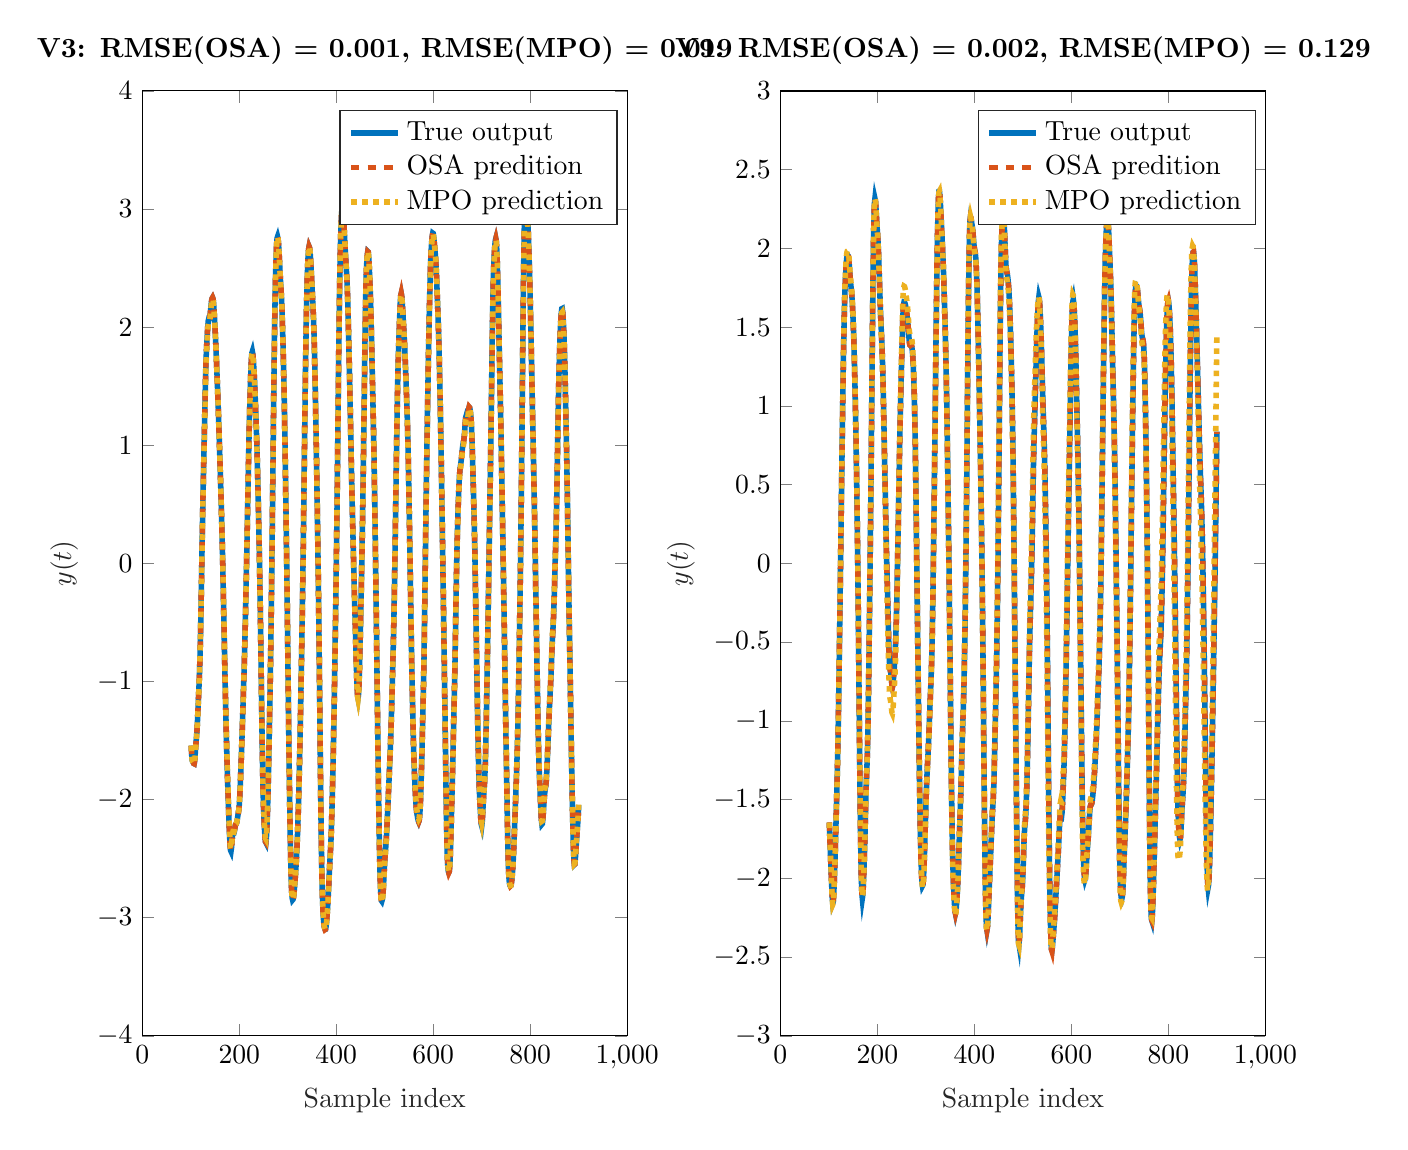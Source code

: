 % This file was created by matlab2tikz.
%
\definecolor{mycolor1}{rgb}{0.0,0.447,0.741}%
\definecolor{mycolor2}{rgb}{0.85,0.325,0.098}%
\definecolor{mycolor3}{rgb}{0.929,0.694,0.125}%
%
\begin{tikzpicture}

\begin{axis}[%
width=6.159cm,
height=12cm,
at={(0cm,0cm)},
scale only axis,
xmin=0,
xmax=1000,
xlabel style={font=\color{white!15!black}},
xlabel={Sample index},
ymin=-4,
ymax=4,
ylabel style={font=\color{white!15!black}},
ylabel={$y(t)$},
axis background/.style={fill=white},
title style={font=\bfseries},
title={V3: RMSE(OSA) = 0.001, RMSE(MPO) = 0.019},
legend style={legend cell align=left, align=left, draw=white!15!black}
]
\addplot [color=mycolor1, line width=2.0pt]
  table[row sep=crcr]{%
101	-1.543\\
102	-1.626\\
103	-1.668\\
104	-1.679\\
105	-1.684\\
106	-1.694\\
107	-1.696\\
108	-1.674\\
109	-1.624\\
110	-1.563\\
111	-1.51\\
112	-1.462\\
113	-1.404\\
114	-1.324\\
117	-1.039\\
118	-0.934\\
119	-0.798\\
120	-0.625\\
121	-0.419\\
122	-0.186\\
123	0.059\\
124	0.3\\
125	0.52\\
126	0.711\\
127	0.891\\
128	1.082\\
129	1.288\\
130	1.489\\
131	1.654\\
132	1.773\\
133	1.856\\
134	1.932\\
135	2.002\\
136	2.053\\
137	2.07\\
138	2.068\\
139	2.075\\
140	2.104\\
142	2.194\\
143	2.224\\
144	2.242\\
145	2.249\\
146	2.239\\
147	2.205\\
148	2.146\\
149	2.073\\
150	1.995\\
151	1.912\\
152	1.819\\
153	1.718\\
156	1.399\\
157	1.28\\
158	1.152\\
161	0.759\\
162	0.622\\
163	0.476\\
164	0.323\\
165	0.163\\
166	-0.013\\
167	-0.209\\
169	-0.631\\
170	-0.832\\
171	-1.022\\
172	-1.208\\
173	-1.389\\
174	-1.56\\
175	-1.714\\
176	-1.847\\
177	-1.97\\
178	-2.088\\
179	-2.201\\
180	-2.302\\
181	-2.381\\
182	-2.429\\
183	-2.438\\
184	-2.408\\
185	-2.356\\
186	-2.308\\
187	-2.284\\
189	-2.284\\
190	-2.269\\
191	-2.241\\
192	-2.217\\
193	-2.207\\
194	-2.203\\
195	-2.191\\
196	-2.168\\
197	-2.139\\
199	-2.089\\
200	-2.048\\
201	-1.98\\
202	-1.887\\
203	-1.782\\
204	-1.672\\
205	-1.556\\
206	-1.43\\
210	-0.904\\
211	-0.759\\
212	-0.595\\
213	-0.412\\
214	-0.217\\
215	-0.016\\
216	0.192\\
217	0.406\\
219	0.841\\
220	1.044\\
221	1.224\\
222	1.381\\
223	1.516\\
224	1.634\\
225	1.726\\
226	1.781\\
227	1.794\\
228	1.771\\
229	1.722\\
230	1.661\\
231	1.589\\
232	1.499\\
233	1.395\\
234	1.282\\
235	1.166\\
236	1.044\\
237	0.904\\
238	0.743\\
239	0.566\\
240	0.378\\
241	0.177\\
242	-0.043\\
243	-0.289\\
244	-0.563\\
245	-0.858\\
246	-1.16\\
247	-1.449\\
248	-1.703\\
249	-1.908\\
250	-2.062\\
251	-2.169\\
252	-2.249\\
253	-2.314\\
254	-2.356\\
255	-2.364\\
256	-2.324\\
257	-2.245\\
258	-2.134\\
259	-1.99\\
260	-1.819\\
261	-1.628\\
262	-1.423\\
263	-1.207\\
264	-0.974\\
265	-0.711\\
266	-0.413\\
267	-0.085\\
268	0.267\\
269	0.636\\
270	1.014\\
271	1.385\\
272	1.727\\
273	2.021\\
274	2.264\\
275	2.454\\
276	2.597\\
277	2.698\\
278	2.754\\
279	2.766\\
280	2.749\\
281	2.705\\
282	2.641\\
283	2.56\\
284	2.474\\
285	2.397\\
286	2.33\\
287	2.258\\
288	2.161\\
289	2.034\\
290	1.885\\
291	1.724\\
292	1.55\\
293	1.342\\
294	1.1\\
295	0.828\\
296	0.545\\
297	0.258\\
298	-0.04\\
299	-0.362\\
300	-0.713\\
301	-1.073\\
302	-1.418\\
303	-1.733\\
304	-2.019\\
305	-2.278\\
306	-2.498\\
307	-2.664\\
308	-2.773\\
309	-2.829\\
310	-2.849\\
311	-2.844\\
312	-2.822\\
313	-2.787\\
314	-2.741\\
315	-2.688\\
316	-2.631\\
317	-2.567\\
318	-2.494\\
319	-2.408\\
320	-2.309\\
321	-2.194\\
322	-2.062\\
323	-1.91\\
324	-1.737\\
325	-1.543\\
326	-1.337\\
327	-1.123\\
328	-0.902\\
329	-0.67\\
330	-0.423\\
331	-0.154\\
332	0.14\\
333	0.46\\
335	1.139\\
336	1.463\\
337	1.757\\
338	2.008\\
339	2.217\\
340	2.386\\
341	2.514\\
342	2.606\\
343	2.661\\
344	2.682\\
345	2.672\\
346	2.637\\
347	2.581\\
348	2.509\\
350	2.345\\
352	2.179\\
353	2.084\\
354	1.963\\
355	1.81\\
356	1.626\\
357	1.417\\
358	1.191\\
359	0.953\\
360	0.705\\
361	0.443\\
362	0.165\\
363	-0.134\\
364	-0.461\\
365	-0.82\\
366	-1.207\\
367	-1.605\\
368	-1.984\\
369	-2.306\\
370	-2.558\\
371	-2.747\\
372	-2.884\\
373	-2.975\\
374	-3.032\\
375	-3.067\\
376	-3.087\\
377	-3.098\\
378	-3.097\\
379	-3.077\\
380	-3.039\\
381	-2.987\\
382	-2.926\\
383	-2.855\\
384	-2.772\\
386	-2.592\\
387	-2.513\\
388	-2.441\\
389	-2.358\\
390	-2.244\\
391	-2.103\\
392	-1.942\\
393	-1.768\\
394	-1.58\\
395	-1.369\\
396	-1.133\\
397	-0.879\\
398	-0.615\\
399	-0.342\\
400	-0.052\\
401	0.264\\
402	0.612\\
403	0.984\\
404	1.364\\
405	1.735\\
406	2.072\\
407	2.357\\
408	2.583\\
409	2.749\\
410	2.873\\
411	2.961\\
412	3.008\\
413	3.015\\
414	2.984\\
415	2.928\\
416	2.857\\
418	2.696\\
419	2.616\\
420	2.545\\
421	2.48\\
422	2.407\\
423	2.309\\
424	2.177\\
425	2.019\\
426	1.846\\
427	1.666\\
428	1.477\\
429	1.275\\
430	1.065\\
431	0.859\\
432	0.666\\
433	0.487\\
435	0.144\\
436	-0.023\\
437	-0.183\\
440	-0.64\\
441	-0.796\\
442	-0.939\\
443	-1.05\\
444	-1.118\\
445	-1.14\\
446	-1.109\\
447	-1.02\\
448	-0.884\\
449	-0.717\\
450	-0.534\\
451	-0.344\\
452	-0.144\\
453	0.074\\
454	0.315\\
455	0.576\\
456	0.859\\
457	1.165\\
459	1.807\\
460	2.093\\
461	2.314\\
462	2.462\\
463	2.553\\
464	2.61\\
465	2.64\\
466	2.636\\
467	2.592\\
468	2.515\\
469	2.422\\
470	2.315\\
471	2.189\\
472	2.035\\
473	1.856\\
474	1.666\\
476	1.296\\
477	1.101\\
478	0.874\\
479	0.617\\
480	0.338\\
481	0.047\\
482	-0.256\\
483	-0.575\\
485	-1.25\\
486	-1.575\\
487	-1.873\\
488	-2.144\\
489	-2.383\\
490	-2.579\\
491	-2.724\\
492	-2.812\\
493	-2.854\\
494	-2.86\\
495	-2.845\\
496	-2.813\\
497	-2.759\\
498	-2.684\\
499	-2.599\\
500	-2.522\\
501	-2.46\\
502	-2.408\\
503	-2.349\\
504	-2.275\\
505	-2.186\\
509	-1.819\\
511	-1.618\\
512	-1.512\\
513	-1.394\\
514	-1.256\\
515	-1.106\\
517	-0.798\\
518	-0.634\\
519	-0.443\\
520	-0.216\\
521	0.043\\
522	0.318\\
524	0.874\\
525	1.142\\
526	1.385\\
527	1.587\\
528	1.747\\
529	1.877\\
530	1.996\\
531	2.109\\
532	2.206\\
533	2.269\\
534	2.285\\
535	2.263\\
536	2.214\\
537	2.146\\
540	1.927\\
541	1.843\\
542	1.747\\
543	1.64\\
545	1.415\\
546	1.296\\
547	1.154\\
548	0.983\\
549	0.783\\
550	0.56\\
551	0.32\\
552	0.067\\
554	-0.45\\
555	-0.695\\
556	-0.923\\
557	-1.132\\
558	-1.324\\
559	-1.493\\
560	-1.633\\
561	-1.746\\
562	-1.846\\
563	-1.934\\
564	-2.01\\
565	-2.07\\
566	-2.109\\
567	-2.135\\
568	-2.158\\
569	-2.177\\
570	-2.187\\
571	-2.176\\
572	-2.14\\
573	-2.077\\
574	-1.985\\
575	-1.858\\
576	-1.706\\
579	-1.207\\
580	-1.02\\
581	-0.793\\
582	-0.514\\
583	-0.198\\
584	0.124\\
585	0.429\\
586	0.715\\
587	0.985\\
588	1.248\\
589	1.499\\
590	1.733\\
591	1.948\\
592	2.146\\
593	2.323\\
594	2.474\\
595	2.588\\
596	2.671\\
597	2.73\\
598	2.772\\
599	2.796\\
600	2.793\\
601	2.764\\
604	2.63\\
605	2.578\\
606	2.506\\
607	2.409\\
609	2.191\\
610	2.08\\
611	1.956\\
612	1.807\\
613	1.632\\
614	1.436\\
615	1.222\\
616	0.991\\
617	0.744\\
618	0.483\\
619	0.213\\
620	-0.061\\
621	-0.339\\
622	-0.624\\
623	-0.914\\
625	-1.506\\
626	-1.802\\
627	-2.083\\
628	-2.313\\
629	-2.473\\
630	-2.565\\
631	-2.604\\
632	-2.616\\
633	-2.609\\
634	-2.57\\
635	-2.485\\
636	-2.36\\
637	-2.212\\
638	-2.058\\
639	-1.898\\
640	-1.729\\
643	-1.199\\
644	-1.015\\
645	-0.804\\
646	-0.562\\
647	-0.308\\
648	-0.071\\
649	0.13\\
650	0.289\\
651	0.427\\
652	0.55\\
653	0.656\\
654	0.737\\
655	0.788\\
656	0.822\\
657	0.85\\
658	0.884\\
660	0.967\\
661	1.0\\
663	1.044\\
664	1.078\\
665	1.131\\
666	1.191\\
667	1.236\\
668	1.251\\
670	1.236\\
671	1.246\\
673	1.308\\
674	1.323\\
675	1.319\\
676	1.301\\
677	1.273\\
678	1.225\\
679	1.148\\
680	1.034\\
681	0.893\\
683	0.588\\
684	0.43\\
685	0.253\\
686	0.047\\
687	-0.189\\
689	-0.701\\
690	-0.95\\
691	-1.187\\
692	-1.413\\
693	-1.616\\
694	-1.784\\
695	-1.913\\
696	-2.008\\
697	-2.087\\
698	-2.157\\
699	-2.209\\
700	-2.224\\
701	-2.19\\
702	-2.117\\
703	-2.037\\
704	-1.966\\
705	-1.907\\
706	-1.84\\
707	-1.743\\
708	-1.597\\
709	-1.409\\
710	-1.194\\
711	-0.966\\
712	-0.729\\
713	-0.481\\
714	-0.222\\
716	0.311\\
718	0.824\\
719	1.094\\
720	1.391\\
721	1.706\\
722	2.003\\
723	2.246\\
724	2.426\\
725	2.543\\
726	2.628\\
727	2.691\\
728	2.734\\
729	2.749\\
730	2.728\\
731	2.66\\
732	2.553\\
733	2.402\\
734	2.222\\
738	1.458\\
739	1.26\\
740	1.044\\
741	0.811\\
743	0.323\\
745	-0.158\\
746	-0.413\\
747	-0.682\\
748	-0.956\\
749	-1.222\\
750	-1.475\\
752	-1.966\\
753	-2.203\\
754	-2.41\\
755	-2.567\\
756	-2.657\\
757	-2.704\\
758	-2.724\\
759	-2.731\\
760	-2.728\\
761	-2.712\\
762	-2.681\\
763	-2.638\\
764	-2.582\\
765	-2.508\\
766	-2.417\\
767	-2.313\\
771	-1.874\\
772	-1.752\\
773	-1.617\\
774	-1.461\\
775	-1.276\\
776	-1.06\\
777	-0.815\\
778	-0.554\\
779	-0.278\\
780	0.016\\
781	0.344\\
782	0.724\\
783	1.141\\
784	1.575\\
785	1.991\\
786	2.362\\
787	2.671\\
788	2.91\\
789	3.056\\
790	3.123\\
791	3.127\\
792	3.095\\
793	3.041\\
794	2.976\\
795	2.894\\
796	2.795\\
797	2.679\\
798	2.547\\
799	2.395\\
800	2.226\\
801	2.041\\
802	1.843\\
804	1.429\\
805	1.221\\
806	1.017\\
807	0.818\\
808	0.612\\
809	0.388\\
810	0.144\\
812	-0.375\\
813	-0.628\\
814	-0.873\\
815	-1.112\\
816	-1.341\\
817	-1.54\\
818	-1.691\\
819	-1.806\\
822	-2.098\\
823	-2.172\\
824	-2.209\\
825	-2.204\\
826	-2.168\\
827	-2.112\\
828	-2.048\\
829	-1.987\\
830	-1.941\\
831	-1.911\\
832	-1.885\\
833	-1.844\\
834	-1.776\\
835	-1.685\\
837	-1.481\\
839	-1.279\\
840	-1.186\\
842	-1.022\\
843	-0.93\\
845	-0.715\\
846	-0.621\\
847	-0.543\\
848	-0.461\\
849	-0.349\\
850	-0.21\\
851	-0.058\\
853	0.239\\
854	0.414\\
855	0.629\\
857	1.128\\
858	1.36\\
859	1.557\\
860	1.725\\
861	1.862\\
862	1.972\\
863	2.057\\
864	2.119\\
865	2.156\\
866	2.158\\
867	2.127\\
868	2.067\\
869	1.985\\
870	1.874\\
871	1.734\\
872	1.559\\
873	1.361\\
874	1.155\\
875	0.944\\
876	0.717\\
877	0.458\\
879	-0.111\\
880	-0.378\\
881	-0.625\\
882	-0.867\\
883	-1.116\\
884	-1.369\\
885	-1.615\\
886	-1.846\\
887	-2.06\\
888	-2.251\\
889	-2.404\\
890	-2.505\\
891	-2.55\\
892	-2.546\\
893	-2.507\\
894	-2.447\\
896	-2.312\\
898	-2.199\\
899	-2.132\\
900	-2.046\\
};
\addlegendentry{True output}

\addplot [color=mycolor2, dashed, line width=2.0pt]
  table[row sep=crcr]{%
101	-1.544\\
102	-1.626\\
103	-1.667\\
104	-1.68\\
105	-1.685\\
106	-1.694\\
107	-1.696\\
108	-1.673\\
109	-1.624\\
110	-1.564\\
111	-1.51\\
112	-1.461\\
113	-1.403\\
114	-1.324\\
117	-1.04\\
118	-0.933\\
119	-0.799\\
120	-0.626\\
121	-0.419\\
122	-0.188\\
123	0.059\\
124	0.301\\
125	0.518\\
126	0.71\\
127	0.89\\
128	1.08\\
129	1.288\\
130	1.49\\
131	1.654\\
132	1.771\\
133	1.858\\
134	1.934\\
135	2.002\\
136	2.051\\
137	2.069\\
138	2.068\\
139	2.074\\
140	2.104\\
142	2.193\\
143	2.225\\
144	2.243\\
145	2.25\\
146	2.239\\
147	2.204\\
148	2.146\\
149	2.073\\
150	1.995\\
151	1.912\\
152	1.819\\
153	1.717\\
155	1.507\\
156	1.398\\
157	1.28\\
158	1.152\\
161	0.76\\
162	0.622\\
163	0.476\\
164	0.324\\
165	0.164\\
166	-0.011\\
167	-0.207\\
169	-0.629\\
170	-0.831\\
171	-1.022\\
172	-1.208\\
173	-1.39\\
174	-1.56\\
175	-1.712\\
176	-1.848\\
177	-1.971\\
178	-2.088\\
179	-2.201\\
180	-2.302\\
181	-2.381\\
182	-2.429\\
183	-2.438\\
184	-2.408\\
185	-2.355\\
186	-2.308\\
187	-2.285\\
189	-2.283\\
190	-2.269\\
191	-2.241\\
192	-2.217\\
193	-2.207\\
194	-2.203\\
195	-2.191\\
198	-2.116\\
199	-2.09\\
200	-2.048\\
201	-1.979\\
202	-1.887\\
203	-1.783\\
204	-1.672\\
205	-1.555\\
206	-1.43\\
208	-1.165\\
209	-1.036\\
210	-0.904\\
211	-0.759\\
212	-0.595\\
213	-0.414\\
214	-0.218\\
215	-0.016\\
216	0.191\\
217	0.405\\
219	0.841\\
220	1.044\\
221	1.224\\
222	1.38\\
223	1.517\\
224	1.634\\
225	1.726\\
226	1.781\\
227	1.793\\
228	1.77\\
229	1.724\\
230	1.663\\
231	1.588\\
232	1.499\\
233	1.395\\
235	1.167\\
236	1.043\\
237	0.904\\
238	0.744\\
239	0.566\\
240	0.378\\
241	0.18\\
242	-0.041\\
243	-0.288\\
244	-0.563\\
245	-0.857\\
246	-1.158\\
247	-1.45\\
248	-1.706\\
249	-1.909\\
250	-2.058\\
251	-2.169\\
252	-2.252\\
253	-2.314\\
254	-2.355\\
255	-2.361\\
256	-2.326\\
257	-2.247\\
258	-2.131\\
259	-1.991\\
260	-1.82\\
261	-1.626\\
262	-1.422\\
263	-1.207\\
264	-0.974\\
265	-0.711\\
266	-0.414\\
267	-0.086\\
268	0.266\\
269	0.636\\
270	1.014\\
271	1.386\\
272	1.728\\
273	2.02\\
274	2.261\\
275	2.455\\
276	2.602\\
277	2.697\\
278	2.751\\
279	2.768\\
280	2.749\\
281	2.706\\
282	2.641\\
284	2.474\\
285	2.397\\
286	2.33\\
287	2.257\\
288	2.161\\
289	2.034\\
290	1.885\\
291	1.726\\
292	1.548\\
293	1.344\\
294	1.1\\
295	0.827\\
296	0.547\\
297	0.26\\
298	-0.039\\
299	-0.363\\
300	-0.712\\
301	-1.071\\
302	-1.417\\
303	-1.735\\
304	-2.021\\
305	-2.277\\
306	-2.5\\
307	-2.668\\
308	-2.773\\
309	-2.828\\
310	-2.848\\
311	-2.844\\
312	-2.823\\
313	-2.786\\
314	-2.74\\
315	-2.689\\
316	-2.631\\
317	-2.567\\
318	-2.494\\
319	-2.409\\
320	-2.309\\
321	-2.194\\
322	-2.062\\
323	-1.91\\
324	-1.736\\
325	-1.544\\
326	-1.336\\
327	-1.122\\
328	-0.902\\
329	-0.671\\
330	-0.423\\
331	-0.155\\
332	0.139\\
333	0.459\\
334	0.797\\
335	1.139\\
336	1.465\\
337	1.758\\
338	2.01\\
339	2.218\\
340	2.386\\
341	2.516\\
342	2.606\\
343	2.66\\
344	2.682\\
345	2.672\\
346	2.637\\
347	2.581\\
348	2.509\\
350	2.345\\
352	2.178\\
353	2.083\\
354	1.964\\
355	1.812\\
356	1.625\\
357	1.416\\
358	1.19\\
359	0.954\\
360	0.706\\
361	0.444\\
362	0.167\\
363	-0.132\\
364	-0.459\\
365	-0.82\\
366	-1.209\\
367	-1.606\\
368	-1.982\\
369	-2.307\\
370	-2.561\\
371	-2.746\\
372	-2.881\\
373	-2.976\\
374	-3.034\\
375	-3.066\\
376	-3.087\\
377	-3.1\\
378	-3.097\\
379	-3.077\\
380	-3.039\\
381	-2.987\\
382	-2.927\\
383	-2.856\\
384	-2.772\\
385	-2.68\\
386	-2.592\\
387	-2.514\\
388	-2.441\\
389	-2.356\\
390	-2.245\\
391	-2.103\\
392	-1.941\\
393	-1.769\\
394	-1.579\\
395	-1.368\\
396	-1.133\\
397	-0.879\\
398	-0.615\\
399	-0.342\\
400	-0.052\\
401	0.265\\
402	0.609\\
403	0.982\\
404	1.366\\
405	1.737\\
406	2.075\\
407	2.358\\
408	2.58\\
409	2.749\\
410	2.874\\
411	2.959\\
412	3.009\\
413	3.015\\
414	2.984\\
415	2.929\\
416	2.857\\
417	2.778\\
419	2.616\\
420	2.545\\
421	2.48\\
422	2.407\\
423	2.309\\
424	2.178\\
425	2.018\\
426	1.846\\
427	1.666\\
428	1.476\\
429	1.274\\
430	1.064\\
431	0.858\\
432	0.666\\
433	0.488\\
435	0.144\\
436	-0.023\\
437	-0.182\\
440	-0.64\\
441	-0.796\\
442	-0.938\\
443	-1.051\\
444	-1.12\\
445	-1.138\\
446	-1.108\\
447	-1.024\\
448	-0.886\\
449	-0.715\\
450	-0.533\\
451	-0.343\\
452	-0.143\\
453	0.074\\
454	0.313\\
455	0.576\\
456	0.857\\
457	1.163\\
458	1.489\\
459	1.81\\
460	2.093\\
461	2.312\\
462	2.461\\
463	2.556\\
464	2.612\\
465	2.639\\
466	2.635\\
467	2.591\\
468	2.516\\
469	2.422\\
470	2.315\\
471	2.188\\
472	2.033\\
473	1.854\\
475	1.48\\
476	1.296\\
477	1.099\\
478	0.875\\
479	0.618\\
480	0.338\\
481	0.048\\
482	-0.255\\
483	-0.575\\
484	-0.91\\
485	-1.25\\
486	-1.576\\
487	-1.875\\
488	-2.144\\
489	-2.383\\
490	-2.583\\
491	-2.727\\
492	-2.812\\
493	-2.851\\
494	-2.86\\
495	-2.847\\
496	-2.813\\
497	-2.758\\
498	-2.683\\
499	-2.598\\
500	-2.522\\
501	-2.46\\
502	-2.408\\
503	-2.349\\
504	-2.274\\
505	-2.187\\
509	-1.818\\
511	-1.618\\
512	-1.512\\
513	-1.394\\
514	-1.257\\
516	-0.951\\
517	-0.798\\
518	-0.636\\
519	-0.444\\
520	-0.215\\
521	0.041\\
522	0.315\\
523	0.597\\
524	0.875\\
525	1.144\\
526	1.386\\
527	1.586\\
528	1.745\\
529	1.878\\
530	1.997\\
531	2.11\\
532	2.206\\
533	2.268\\
534	2.287\\
535	2.264\\
536	2.211\\
537	2.147\\
540	1.927\\
541	1.844\\
542	1.747\\
543	1.639\\
545	1.415\\
546	1.295\\
547	1.156\\
548	0.984\\
549	0.782\\
550	0.561\\
551	0.322\\
552	0.068\\
553	-0.193\\
554	-0.45\\
555	-0.694\\
556	-0.922\\
557	-1.133\\
558	-1.323\\
559	-1.491\\
560	-1.632\\
561	-1.747\\
562	-1.844\\
563	-1.935\\
564	-2.012\\
565	-2.069\\
566	-2.109\\
567	-2.135\\
569	-2.178\\
570	-2.187\\
571	-2.176\\
572	-2.141\\
573	-2.078\\
574	-1.985\\
575	-1.859\\
576	-1.705\\
579	-1.206\\
580	-1.023\\
581	-0.793\\
582	-0.514\\
583	-0.201\\
584	0.123\\
585	0.429\\
586	0.714\\
587	0.986\\
588	1.248\\
589	1.498\\
590	1.733\\
591	1.948\\
592	2.146\\
593	2.324\\
594	2.474\\
595	2.589\\
596	2.671\\
597	2.73\\
598	2.773\\
599	2.795\\
600	2.793\\
601	2.765\\
604	2.63\\
605	2.578\\
606	2.505\\
607	2.41\\
609	2.19\\
610	2.08\\
611	1.956\\
612	1.807\\
613	1.631\\
614	1.435\\
615	1.222\\
616	0.992\\
617	0.744\\
618	0.483\\
619	0.215\\
620	-0.058\\
621	-0.338\\
622	-0.623\\
623	-0.913\\
624	-1.207\\
626	-1.803\\
627	-2.083\\
628	-2.318\\
629	-2.476\\
630	-2.561\\
631	-2.604\\
632	-2.619\\
633	-2.61\\
634	-2.569\\
635	-2.485\\
636	-2.36\\
637	-2.213\\
638	-2.057\\
639	-1.897\\
640	-1.728\\
642	-1.375\\
643	-1.201\\
644	-1.015\\
645	-0.803\\
646	-0.561\\
647	-0.308\\
648	-0.071\\
649	0.128\\
650	0.291\\
651	0.428\\
652	0.55\\
653	0.656\\
654	0.735\\
655	0.788\\
656	0.821\\
657	0.85\\
658	0.884\\
660	0.967\\
661	1.0\\
663	1.043\\
664	1.078\\
665	1.131\\
666	1.191\\
667	1.235\\
668	1.251\\
670	1.236\\
671	1.247\\
673	1.307\\
674	1.324\\
675	1.319\\
676	1.302\\
677	1.273\\
678	1.226\\
679	1.148\\
680	1.034\\
681	0.894\\
683	0.588\\
684	0.432\\
685	0.255\\
686	0.048\\
687	-0.189\\
688	-0.442\\
689	-0.7\\
690	-0.95\\
691	-1.188\\
692	-1.413\\
693	-1.617\\
694	-1.784\\
695	-1.911\\
696	-2.008\\
697	-2.089\\
698	-2.16\\
699	-2.21\\
700	-2.222\\
701	-2.188\\
702	-2.119\\
703	-2.036\\
704	-1.965\\
705	-1.907\\
706	-1.84\\
707	-1.741\\
708	-1.598\\
709	-1.411\\
710	-1.193\\
711	-0.964\\
712	-0.729\\
713	-0.482\\
714	-0.222\\
716	0.31\\
718	0.822\\
719	1.094\\
720	1.391\\
721	1.706\\
722	2.004\\
723	2.248\\
724	2.424\\
725	2.545\\
726	2.629\\
727	2.69\\
728	2.734\\
729	2.749\\
730	2.727\\
731	2.663\\
732	2.552\\
733	2.402\\
734	2.224\\
735	2.026\\
736	1.834\\
738	1.458\\
739	1.259\\
740	1.044\\
741	0.81\\
744	0.084\\
745	-0.157\\
746	-0.411\\
747	-0.681\\
748	-0.956\\
749	-1.222\\
750	-1.475\\
752	-1.966\\
753	-2.205\\
754	-2.412\\
755	-2.565\\
756	-2.66\\
757	-2.705\\
758	-2.722\\
759	-2.732\\
760	-2.728\\
761	-2.712\\
762	-2.681\\
763	-2.638\\
764	-2.582\\
765	-2.509\\
766	-2.417\\
767	-2.312\\
770	-1.987\\
771	-1.874\\
772	-1.752\\
773	-1.617\\
774	-1.463\\
775	-1.278\\
776	-1.059\\
777	-0.814\\
778	-0.553\\
779	-0.282\\
780	0.013\\
781	0.344\\
782	0.721\\
783	1.142\\
784	1.576\\
785	1.993\\
786	2.367\\
787	2.674\\
788	2.903\\
789	3.054\\
790	3.123\\
791	3.127\\
792	3.095\\
793	3.042\\
794	2.976\\
795	2.894\\
796	2.796\\
797	2.679\\
798	2.547\\
799	2.397\\
800	2.226\\
801	2.04\\
802	1.843\\
803	1.637\\
805	1.22\\
806	1.017\\
807	0.819\\
808	0.613\\
809	0.39\\
810	0.143\\
812	-0.374\\
813	-0.626\\
814	-0.873\\
815	-1.114\\
816	-1.34\\
817	-1.537\\
818	-1.692\\
819	-1.805\\
820	-1.902\\
821	-2.003\\
822	-2.098\\
823	-2.172\\
824	-2.209\\
825	-2.205\\
826	-2.168\\
827	-2.111\\
829	-1.986\\
830	-1.94\\
832	-1.885\\
833	-1.843\\
834	-1.776\\
835	-1.686\\
839	-1.278\\
840	-1.186\\
842	-1.022\\
843	-0.929\\
845	-0.714\\
846	-0.622\\
847	-0.544\\
848	-0.46\\
849	-0.351\\
850	-0.21\\
851	-0.059\\
852	0.087\\
853	0.239\\
854	0.414\\
855	0.629\\
856	0.876\\
857	1.129\\
858	1.36\\
859	1.559\\
860	1.725\\
861	1.862\\
862	1.972\\
863	2.057\\
864	2.12\\
865	2.156\\
866	2.159\\
867	2.127\\
868	2.066\\
869	1.983\\
870	1.877\\
871	1.734\\
872	1.557\\
873	1.361\\
874	1.155\\
875	0.943\\
876	0.715\\
877	0.458\\
879	-0.111\\
880	-0.376\\
881	-0.624\\
882	-0.866\\
883	-1.116\\
884	-1.369\\
885	-1.615\\
886	-1.846\\
887	-2.061\\
888	-2.252\\
889	-2.406\\
890	-2.505\\
891	-2.549\\
892	-2.546\\
893	-2.507\\
894	-2.445\\
895	-2.377\\
896	-2.312\\
898	-2.199\\
899	-2.132\\
900	-2.046\\
};
\addlegendentry{OSA predition}

\addplot [color=mycolor3, dotted, line width=2.0pt]
  table[row sep=crcr]{%
101	-1.543\\
102	-1.626\\
103	-1.668\\
104	-1.68\\
105	-1.686\\
106	-1.696\\
107	-1.699\\
108	-1.676\\
109	-1.626\\
110	-1.566\\
111	-1.513\\
112	-1.465\\
113	-1.407\\
114	-1.327\\
117	-1.044\\
118	-0.939\\
119	-0.804\\
120	-0.634\\
121	-0.43\\
122	-0.201\\
123	0.04\\
124	0.278\\
125	0.494\\
126	0.682\\
127	0.858\\
128	1.044\\
129	1.248\\
130	1.448\\
131	1.612\\
132	1.73\\
133	1.816\\
134	1.895\\
135	1.968\\
136	2.021\\
137	2.041\\
138	2.041\\
139	2.05\\
140	2.081\\
142	2.175\\
143	2.208\\
144	2.229\\
145	2.239\\
146	2.232\\
147	2.2\\
148	2.143\\
149	2.073\\
150	1.997\\
151	1.915\\
152	1.823\\
153	1.722\\
155	1.512\\
156	1.404\\
157	1.285\\
158	1.157\\
162	0.629\\
163	0.484\\
164	0.332\\
165	0.174\\
166	0.001\\
167	-0.191\\
169	-0.604\\
170	-0.801\\
171	-0.988\\
173	-1.349\\
174	-1.519\\
175	-1.67\\
176	-1.804\\
177	-1.929\\
178	-2.049\\
179	-2.165\\
180	-2.269\\
181	-2.352\\
182	-2.404\\
183	-2.417\\
184	-2.391\\
185	-2.342\\
186	-2.296\\
187	-2.274\\
189	-2.276\\
190	-2.262\\
191	-2.235\\
192	-2.212\\
193	-2.203\\
194	-2.2\\
195	-2.188\\
196	-2.164\\
197	-2.136\\
199	-2.089\\
200	-2.049\\
201	-1.982\\
202	-1.891\\
203	-1.787\\
204	-1.678\\
205	-1.561\\
206	-1.436\\
210	-0.908\\
211	-0.763\\
212	-0.598\\
213	-0.415\\
214	-0.22\\
215	-0.02\\
216	0.187\\
217	0.399\\
219	0.832\\
220	1.035\\
221	1.214\\
222	1.37\\
223	1.505\\
224	1.621\\
225	1.713\\
226	1.768\\
227	1.78\\
228	1.756\\
229	1.708\\
230	1.648\\
231	1.575\\
232	1.486\\
233	1.381\\
235	1.153\\
236	1.031\\
237	0.892\\
238	0.732\\
239	0.555\\
240	0.369\\
241	0.172\\
242	-0.043\\
243	-0.284\\
244	-0.552\\
245	-0.84\\
246	-1.134\\
247	-1.418\\
248	-1.671\\
249	-1.875\\
250	-2.025\\
251	-2.133\\
252	-2.215\\
253	-2.282\\
254	-2.326\\
255	-2.333\\
256	-2.296\\
257	-2.219\\
258	-2.108\\
259	-1.966\\
260	-1.796\\
261	-1.604\\
262	-1.399\\
263	-1.183\\
264	-0.948\\
265	-0.685\\
266	-0.388\\
267	-0.06\\
268	0.29\\
269	0.656\\
270	1.032\\
271	1.401\\
272	1.741\\
273	2.032\\
274	2.269\\
275	2.457\\
276	2.601\\
277	2.7\\
278	2.753\\
279	2.765\\
280	2.746\\
281	2.703\\
282	2.638\\
283	2.556\\
284	2.469\\
285	2.391\\
286	2.324\\
287	2.251\\
288	2.153\\
289	2.025\\
290	1.876\\
291	1.716\\
292	1.54\\
293	1.334\\
294	1.091\\
295	0.82\\
297	0.252\\
298	-0.044\\
299	-0.365\\
300	-0.712\\
301	-1.068\\
302	-1.409\\
303	-1.722\\
304	-2.008\\
305	-2.266\\
306	-2.487\\
307	-2.657\\
308	-2.768\\
309	-2.826\\
310	-2.846\\
311	-2.842\\
312	-2.821\\
313	-2.787\\
314	-2.742\\
315	-2.689\\
316	-2.632\\
317	-2.569\\
318	-2.496\\
319	-2.41\\
320	-2.311\\
321	-2.197\\
322	-2.066\\
323	-1.914\\
324	-1.74\\
325	-1.547\\
326	-1.34\\
327	-1.125\\
328	-0.902\\
329	-0.671\\
330	-0.424\\
331	-0.157\\
332	0.136\\
333	0.453\\
334	0.788\\
335	1.126\\
336	1.45\\
337	1.743\\
338	1.997\\
339	2.207\\
340	2.378\\
341	2.51\\
342	2.603\\
343	2.66\\
344	2.682\\
345	2.674\\
346	2.639\\
347	2.584\\
348	2.512\\
350	2.349\\
352	2.183\\
353	2.087\\
354	1.967\\
355	1.816\\
356	1.632\\
357	1.424\\
358	1.198\\
359	0.961\\
360	0.714\\
361	0.454\\
362	0.179\\
363	-0.116\\
364	-0.438\\
365	-0.793\\
366	-1.179\\
367	-1.576\\
368	-1.953\\
369	-2.278\\
370	-2.535\\
371	-2.728\\
372	-2.868\\
373	-2.963\\
374	-3.024\\
375	-3.061\\
376	-3.084\\
377	-3.097\\
378	-3.098\\
379	-3.08\\
380	-3.042\\
381	-2.992\\
382	-2.933\\
383	-2.864\\
384	-2.781\\
386	-2.601\\
387	-2.523\\
388	-2.451\\
389	-2.367\\
390	-2.255\\
391	-2.113\\
392	-1.952\\
393	-1.779\\
394	-1.591\\
395	-1.38\\
396	-1.144\\
397	-0.891\\
398	-0.627\\
399	-0.354\\
400	-0.064\\
401	0.252\\
402	0.598\\
403	0.966\\
404	1.347\\
405	1.719\\
406	2.061\\
407	2.35\\
408	2.577\\
409	2.747\\
410	2.873\\
411	2.961\\
412	3.01\\
413	3.018\\
414	2.988\\
415	2.933\\
416	2.863\\
417	2.785\\
419	2.623\\
420	2.552\\
421	2.486\\
422	2.414\\
423	2.316\\
424	2.184\\
425	2.026\\
426	1.853\\
427	1.673\\
428	1.484\\
429	1.281\\
430	1.069\\
431	0.861\\
432	0.666\\
433	0.486\\
435	0.138\\
436	-0.032\\
437	-0.193\\
440	-0.651\\
441	-0.807\\
442	-0.949\\
443	-1.061\\
444	-1.13\\
445	-1.151\\
446	-1.119\\
447	-1.032\\
448	-0.898\\
449	-0.731\\
450	-0.548\\
451	-0.358\\
452	-0.157\\
453	0.061\\
454	0.302\\
455	0.562\\
456	0.842\\
457	1.145\\
459	1.79\\
460	2.078\\
461	2.301\\
462	2.45\\
463	2.545\\
464	2.607\\
465	2.64\\
466	2.638\\
467	2.595\\
468	2.521\\
469	2.429\\
470	2.325\\
471	2.199\\
472	2.045\\
473	1.864\\
474	1.673\\
476	1.302\\
477	1.104\\
478	0.877\\
479	0.619\\
480	0.34\\
481	0.049\\
482	-0.254\\
483	-0.574\\
484	-0.908\\
485	-1.247\\
486	-1.571\\
487	-1.871\\
488	-2.142\\
489	-2.382\\
490	-2.582\\
491	-2.731\\
492	-2.821\\
493	-2.863\\
494	-2.87\\
495	-2.857\\
496	-2.826\\
497	-2.772\\
498	-2.697\\
499	-2.612\\
500	-2.535\\
501	-2.473\\
502	-2.42\\
503	-2.361\\
504	-2.286\\
505	-2.197\\
509	-1.827\\
511	-1.624\\
512	-1.517\\
513	-1.397\\
514	-1.259\\
515	-1.107\\
517	-0.798\\
518	-0.635\\
519	-0.444\\
520	-0.218\\
521	0.039\\
522	0.31\\
524	0.859\\
525	1.126\\
526	1.369\\
527	1.571\\
528	1.729\\
529	1.859\\
530	1.979\\
531	2.094\\
532	2.192\\
533	2.256\\
534	2.276\\
535	2.256\\
536	2.207\\
537	2.142\\
539	1.998\\
540	1.924\\
541	1.841\\
542	1.745\\
543	1.637\\
545	1.413\\
546	1.294\\
547	1.153\\
548	0.983\\
549	0.783\\
550	0.562\\
551	0.324\\
552	0.075\\
554	-0.437\\
555	-0.68\\
556	-0.905\\
557	-1.113\\
558	-1.302\\
559	-1.467\\
560	-1.604\\
561	-1.715\\
562	-1.811\\
563	-1.9\\
564	-1.978\\
565	-2.038\\
566	-2.078\\
567	-2.106\\
569	-2.153\\
570	-2.164\\
571	-2.156\\
572	-2.123\\
573	-2.063\\
574	-1.973\\
575	-1.85\\
576	-1.699\\
579	-1.204\\
580	-1.021\\
581	-0.795\\
582	-0.52\\
583	-0.209\\
584	0.109\\
585	0.409\\
586	0.69\\
587	0.957\\
588	1.216\\
589	1.464\\
590	1.696\\
591	1.911\\
592	2.11\\
593	2.291\\
594	2.444\\
595	2.563\\
596	2.65\\
597	2.713\\
598	2.759\\
599	2.786\\
600	2.787\\
601	2.761\\
603	2.675\\
604	2.632\\
605	2.581\\
606	2.509\\
607	2.414\\
609	2.196\\
610	2.085\\
611	1.961\\
612	1.813\\
613	1.637\\
614	1.441\\
615	1.227\\
616	0.997\\
617	0.75\\
618	0.49\\
619	0.223\\
620	-0.048\\
621	-0.323\\
622	-0.604\\
623	-0.891\\
624	-1.181\\
626	-1.772\\
627	-2.053\\
628	-2.289\\
629	-2.455\\
630	-2.549\\
631	-2.592\\
632	-2.609\\
633	-2.606\\
634	-2.571\\
635	-2.489\\
636	-2.366\\
637	-2.221\\
638	-2.068\\
639	-1.909\\
640	-1.74\\
642	-1.387\\
643	-1.214\\
644	-1.031\\
645	-0.822\\
646	-0.581\\
647	-0.327\\
648	-0.092\\
649	0.106\\
650	0.266\\
651	0.403\\
652	0.526\\
653	0.632\\
654	0.711\\
655	0.762\\
656	0.795\\
657	0.823\\
658	0.857\\
660	0.94\\
661	0.973\\
663	1.016\\
664	1.05\\
665	1.103\\
666	1.164\\
667	1.211\\
668	1.228\\
670	1.216\\
671	1.229\\
673	1.294\\
674	1.312\\
675	1.311\\
676	1.297\\
677	1.272\\
678	1.229\\
679	1.155\\
680	1.045\\
681	0.908\\
683	0.611\\
684	0.457\\
685	0.286\\
686	0.085\\
687	-0.145\\
690	-0.886\\
691	-1.121\\
692	-1.344\\
693	-1.548\\
694	-1.718\\
695	-1.849\\
696	-1.949\\
697	-2.035\\
698	-2.114\\
699	-2.174\\
700	-2.196\\
701	-2.167\\
702	-2.102\\
703	-2.025\\
704	-1.959\\
705	-1.904\\
706	-1.841\\
707	-1.746\\
708	-1.605\\
709	-1.421\\
710	-1.21\\
711	-0.985\\
712	-0.752\\
713	-0.508\\
714	-0.253\\
716	0.271\\
718	0.771\\
719	1.036\\
720	1.33\\
721	1.644\\
722	1.944\\
723	2.194\\
724	2.378\\
725	2.505\\
726	2.596\\
727	2.667\\
728	2.716\\
729	2.737\\
730	2.72\\
731	2.659\\
732	2.554\\
733	2.408\\
734	2.232\\
737	1.657\\
738	1.468\\
739	1.271\\
740	1.055\\
741	0.82\\
743	0.335\\
745	-0.144\\
746	-0.396\\
747	-0.662\\
748	-0.934\\
749	-1.198\\
750	-1.45\\
752	-1.939\\
753	-2.179\\
754	-2.391\\
755	-2.549\\
756	-2.645\\
757	-2.694\\
758	-2.717\\
759	-2.728\\
760	-2.727\\
761	-2.712\\
762	-2.684\\
763	-2.642\\
764	-2.587\\
765	-2.515\\
766	-2.425\\
767	-2.321\\
770	-1.996\\
771	-1.882\\
772	-1.76\\
773	-1.624\\
774	-1.47\\
775	-1.288\\
776	-1.073\\
777	-0.829\\
778	-0.568\\
779	-0.296\\
780	-0.007\\
781	0.318\\
782	0.691\\
783	1.104\\
784	1.535\\
785	1.952\\
786	2.33\\
787	2.647\\
788	2.886\\
789	3.037\\
790	3.106\\
791	3.113\\
792	3.083\\
793	3.033\\
794	2.968\\
795	2.887\\
796	2.789\\
797	2.674\\
798	2.542\\
799	2.392\\
800	2.224\\
801	2.038\\
802	1.84\\
803	1.634\\
805	1.215\\
806	1.01\\
807	0.81\\
808	0.604\\
809	0.382\\
810	0.138\\
812	-0.379\\
813	-0.629\\
814	-0.871\\
815	-1.109\\
816	-1.335\\
817	-1.529\\
818	-1.677\\
819	-1.788\\
822	-2.072\\
823	-2.147\\
824	-2.183\\
825	-2.18\\
826	-2.144\\
827	-2.089\\
828	-2.024\\
829	-1.962\\
830	-1.915\\
831	-1.885\\
832	-1.858\\
833	-1.816\\
834	-1.748\\
835	-1.658\\
837	-1.454\\
839	-1.249\\
840	-1.155\\
842	-0.989\\
843	-0.896\\
845	-0.68\\
846	-0.587\\
847	-0.51\\
848	-0.428\\
849	-0.319\\
850	-0.181\\
851	-0.034\\
853	0.252\\
854	0.42\\
855	0.63\\
856	0.869\\
857	1.114\\
858	1.338\\
859	1.532\\
860	1.696\\
861	1.83\\
862	1.938\\
863	2.022\\
864	2.085\\
865	2.122\\
866	2.127\\
867	2.098\\
868	2.039\\
869	1.957\\
870	1.85\\
871	1.71\\
872	1.535\\
873	1.338\\
874	1.133\\
875	0.922\\
876	0.694\\
877	0.434\\
879	-0.136\\
880	-0.401\\
881	-0.646\\
882	-0.884\\
883	-1.129\\
884	-1.378\\
885	-1.619\\
886	-1.846\\
887	-2.057\\
888	-2.246\\
889	-2.399\\
890	-2.499\\
891	-2.543\\
892	-2.538\\
893	-2.498\\
894	-2.437\\
895	-2.367\\
896	-2.3\\
898	-2.185\\
899	-2.116\\
900	-2.03\\
};
\addlegendentry{MPO prediction}

\end{axis}

\begin{axis}[%
width=6.159cm,
height=12cm,
at={(8.104cm,0cm)},
scale only axis,
xmin=0,
xmax=1000,
xlabel style={font=\color{white!15!black}},
xlabel={Sample index},
ymin=-3,
ymax=3,
ylabel style={font=\color{white!15!black}},
ylabel={$y(t)$},
axis background/.style={fill=white},
title style={font=\bfseries},
title={V9: RMSE(OSA) = 0.002, RMSE(MPO) = 0.129},
legend style={legend cell align=left, align=left, draw=white!15!black}
]
\addplot [color=mycolor1, line width=2.0pt]
  table[row sep=crcr]{%
101	-1.646\\
102	-1.745\\
103	-1.826\\
105	-1.981\\
106	-2.058\\
107	-2.124\\
108	-2.158\\
109	-2.15\\
110	-2.104\\
111	-2.033\\
112	-1.944\\
113	-1.843\\
114	-1.731\\
117	-1.382\\
118	-1.251\\
119	-1.095\\
120	-0.907\\
121	-0.699\\
122	-0.482\\
123	-0.259\\
124	-0.03\\
126	0.438\\
127	0.666\\
128	0.888\\
129	1.103\\
130	1.303\\
131	1.475\\
132	1.61\\
133	1.714\\
134	1.795\\
135	1.862\\
136	1.912\\
137	1.942\\
138	1.953\\
139	1.956\\
140	1.952\\
141	1.934\\
142	1.899\\
144	1.808\\
145	1.774\\
146	1.748\\
147	1.717\\
148	1.672\\
149	1.613\\
150	1.544\\
151	1.461\\
152	1.36\\
153	1.241\\
154	1.106\\
155	0.956\\
156	0.788\\
157	0.597\\
158	0.383\\
159	0.146\\
160	-0.119\\
161	-0.415\\
162	-0.742\\
163	-1.08\\
164	-1.397\\
165	-1.66\\
166	-1.861\\
167	-2.008\\
168	-2.094\\
169	-2.127\\
170	-2.106\\
171	-2.048\\
172	-1.971\\
173	-1.881\\
174	-1.775\\
175	-1.652\\
176	-1.525\\
177	-1.415\\
178	-1.329\\
179	-1.248\\
180	-1.139\\
181	-0.975\\
182	-0.765\\
183	-0.524\\
184	-0.273\\
185	-0.014\\
186	0.261\\
187	0.558\\
188	0.877\\
189	1.205\\
190	1.524\\
191	1.809\\
192	2.037\\
193	2.197\\
194	2.288\\
195	2.317\\
196	2.303\\
197	2.262\\
199	2.157\\
201	2.062\\
202	2.001\\
203	1.922\\
204	1.828\\
205	1.729\\
206	1.637\\
207	1.557\\
209	1.417\\
210	1.337\\
211	1.235\\
212	1.108\\
213	0.961\\
217	0.341\\
218	0.188\\
219	0.048\\
220	-0.078\\
221	-0.195\\
222	-0.317\\
223	-0.443\\
224	-0.557\\
225	-0.632\\
226	-0.669\\
227	-0.684\\
228	-0.703\\
230	-0.77\\
231	-0.785\\
232	-0.772\\
233	-0.74\\
234	-0.7\\
235	-0.657\\
236	-0.609\\
237	-0.55\\
238	-0.472\\
239	-0.37\\
240	-0.243\\
241	-0.095\\
242	0.066\\
243	0.234\\
244	0.406\\
245	0.58\\
246	0.749\\
247	0.902\\
248	1.034\\
250	1.274\\
251	1.399\\
252	1.514\\
253	1.598\\
254	1.643\\
255	1.659\\
256	1.658\\
257	1.652\\
258	1.639\\
259	1.621\\
262	1.556\\
263	1.525\\
265	1.439\\
266	1.405\\
267	1.388\\
268	1.385\\
270	1.386\\
271	1.376\\
272	1.353\\
273	1.313\\
274	1.256\\
275	1.181\\
276	1.083\\
277	0.955\\
278	0.783\\
279	0.568\\
280	0.324\\
282	-0.187\\
284	-0.689\\
285	-0.939\\
286	-1.179\\
287	-1.4\\
288	-1.593\\
289	-1.755\\
290	-1.88\\
291	-1.968\\
292	-2.023\\
293	-2.047\\
294	-2.041\\
295	-2.005\\
296	-1.943\\
297	-1.856\\
298	-1.754\\
299	-1.647\\
300	-1.543\\
301	-1.448\\
302	-1.366\\
303	-1.298\\
305	-1.178\\
306	-1.108\\
307	-1.028\\
308	-0.943\\
309	-0.864\\
310	-0.79\\
311	-0.71\\
312	-0.611\\
313	-0.478\\
314	-0.309\\
315	-0.105\\
316	0.122\\
317	0.365\\
318	0.621\\
319	0.889\\
320	1.163\\
321	1.434\\
322	1.687\\
323	1.91\\
324	2.092\\
325	2.23\\
326	2.32\\
327	2.363\\
328	2.364\\
329	2.334\\
330	2.285\\
331	2.224\\
334	2.027\\
335	1.959\\
336	1.883\\
337	1.795\\
338	1.694\\
339	1.585\\
340	1.471\\
341	1.348\\
342	1.207\\
343	1.036\\
344	0.836\\
345	0.617\\
346	0.39\\
347	0.155\\
348	-0.092\\
349	-0.36\\
350	-0.643\\
351	-0.929\\
352	-1.203\\
353	-1.451\\
354	-1.661\\
355	-1.828\\
356	-1.949\\
357	-2.038\\
358	-2.108\\
359	-2.165\\
360	-2.206\\
361	-2.222\\
362	-2.208\\
363	-2.175\\
364	-2.132\\
365	-2.083\\
366	-2.02\\
367	-1.939\\
368	-1.841\\
369	-1.74\\
370	-1.647\\
371	-1.56\\
372	-1.466\\
373	-1.358\\
374	-1.241\\
375	-1.13\\
376	-1.033\\
377	-0.945\\
378	-0.846\\
379	-0.717\\
380	-0.551\\
381	-0.355\\
382	-0.13\\
383	0.135\\
384	0.438\\
385	0.772\\
386	1.115\\
387	1.437\\
388	1.713\\
389	1.933\\
390	2.083\\
391	2.172\\
392	2.2\\
393	2.192\\
395	2.153\\
396	2.135\\
397	2.107\\
399	2.029\\
400	2.001\\
402	1.969\\
403	1.936\\
404	1.878\\
405	1.8\\
406	1.7\\
407	1.582\\
408	1.444\\
409	1.287\\
410	1.119\\
411	0.947\\
412	0.772\\
413	0.589\\
414	0.393\\
415	0.176\\
416	-0.068\\
417	-0.341\\
418	-0.648\\
419	-0.978\\
420	-1.315\\
421	-1.634\\
422	-1.903\\
423	-2.106\\
424	-2.237\\
425	-2.307\\
426	-2.328\\
427	-2.31\\
428	-2.263\\
429	-2.194\\
431	-2.036\\
432	-1.963\\
433	-1.893\\
434	-1.821\\
436	-1.664\\
437	-1.598\\
439	-1.492\\
440	-1.42\\
441	-1.315\\
442	-1.183\\
443	-1.043\\
445	-0.768\\
446	-0.608\\
447	-0.412\\
448	-0.175\\
449	0.104\\
450	0.409\\
451	0.734\\
452	1.069\\
453	1.394\\
454	1.679\\
455	1.898\\
456	2.041\\
457	2.123\\
458	2.161\\
459	2.183\\
460	2.192\\
461	2.177\\
462	2.126\\
463	2.049\\
464	1.965\\
465	1.901\\
466	1.866\\
467	1.85\\
468	1.836\\
469	1.814\\
470	1.782\\
471	1.74\\
472	1.686\\
473	1.616\\
474	1.526\\
475	1.421\\
476	1.302\\
477	1.17\\
478	1.017\\
479	0.834\\
480	0.612\\
481	0.348\\
482	0.046\\
483	-0.28\\
484	-0.611\\
485	-0.933\\
486	-1.246\\
487	-1.554\\
488	-1.853\\
489	-2.111\\
490	-2.299\\
491	-2.397\\
492	-2.417\\
493	-2.381\\
494	-2.315\\
495	-2.239\\
496	-2.17\\
497	-2.119\\
499	-2.046\\
500	-1.985\\
501	-1.897\\
502	-1.8\\
503	-1.721\\
504	-1.671\\
505	-1.638\\
506	-1.597\\
507	-1.528\\
508	-1.43\\
509	-1.31\\
510	-1.171\\
511	-1.012\\
513	-0.665\\
514	-0.508\\
515	-0.377\\
516	-0.266\\
517	-0.16\\
518	-0.039\\
519	0.109\\
520	0.284\\
521	0.467\\
522	0.636\\
523	0.774\\
524	0.884\\
525	0.989\\
526	1.105\\
527	1.232\\
528	1.354\\
529	1.456\\
530	1.541\\
531	1.611\\
532	1.665\\
533	1.691\\
534	1.679\\
535	1.634\\
536	1.571\\
537	1.495\\
538	1.407\\
539	1.299\\
540	1.179\\
541	1.064\\
542	0.961\\
543	0.868\\
544	0.766\\
545	0.641\\
546	0.488\\
547	0.316\\
548	0.121\\
549	-0.103\\
550	-0.372\\
551	-0.688\\
552	-1.031\\
553	-1.369\\
554	-1.677\\
555	-1.933\\
556	-2.141\\
557	-2.294\\
558	-2.401\\
559	-2.45\\
560	-2.457\\
561	-2.434\\
564	-2.318\\
565	-2.277\\
566	-2.229\\
573	-1.838\\
574	-1.775\\
575	-1.707\\
576	-1.645\\
577	-1.602\\
578	-1.591\\
579	-1.601\\
580	-1.604\\
581	-1.577\\
582	-1.515\\
584	-1.356\\
585	-1.27\\
586	-1.162\\
587	-1.025\\
588	-0.863\\
589	-0.691\\
590	-0.515\\
591	-0.329\\
592	-0.129\\
593	0.079\\
594	0.281\\
595	0.468\\
596	0.651\\
597	0.844\\
598	1.045\\
599	1.239\\
600	1.402\\
601	1.53\\
602	1.614\\
603	1.663\\
604	1.677\\
605	1.654\\
606	1.607\\
607	1.539\\
608	1.452\\
609	1.338\\
610	1.2\\
611	1.051\\
612	0.905\\
613	0.762\\
614	0.606\\
615	0.423\\
616	0.204\\
617	-0.039\\
618	-0.292\\
619	-0.553\\
620	-0.825\\
621	-1.105\\
622	-1.37\\
623	-1.593\\
624	-1.758\\
625	-1.874\\
626	-1.946\\
627	-1.991\\
628	-2.007\\
629	-1.997\\
630	-1.963\\
633	-1.816\\
634	-1.776\\
635	-1.732\\
636	-1.681\\
637	-1.625\\
638	-1.575\\
639	-1.544\\
640	-1.533\\
641	-1.532\\
642	-1.526\\
643	-1.508\\
644	-1.481\\
645	-1.449\\
646	-1.412\\
647	-1.367\\
648	-1.315\\
651	-1.142\\
652	-1.075\\
653	-0.998\\
656	-0.74\\
657	-0.651\\
658	-0.549\\
659	-0.427\\
660	-0.275\\
661	-0.089\\
662	0.135\\
663	0.385\\
664	0.645\\
665	0.901\\
666	1.146\\
667	1.38\\
668	1.597\\
669	1.783\\
670	1.93\\
671	2.035\\
672	2.111\\
673	2.164\\
674	2.197\\
675	2.199\\
676	2.166\\
677	2.105\\
680	1.879\\
681	1.796\\
682	1.695\\
683	1.572\\
684	1.433\\
685	1.291\\
686	1.157\\
687	1.03\\
688	0.896\\
689	0.74\\
690	0.546\\
691	0.327\\
692	0.095\\
693	-0.141\\
694	-0.386\\
695	-0.649\\
696	-0.94\\
697	-1.24\\
698	-1.518\\
699	-1.752\\
700	-1.922\\
701	-2.033\\
702	-2.097\\
703	-2.125\\
704	-2.131\\
705	-2.118\\
706	-2.085\\
707	-2.025\\
708	-1.944\\
709	-1.854\\
710	-1.769\\
712	-1.617\\
713	-1.53\\
714	-1.429\\
717	-1.109\\
718	-0.983\\
719	-0.823\\
720	-0.627\\
721	-0.405\\
722	-0.165\\
723	0.087\\
724	0.344\\
725	0.597\\
726	0.835\\
727	1.055\\
728	1.258\\
729	1.436\\
730	1.578\\
731	1.679\\
732	1.736\\
733	1.757\\
734	1.763\\
735	1.759\\
736	1.744\\
737	1.715\\
738	1.679\\
739	1.648\\
740	1.627\\
741	1.609\\
742	1.584\\
743	1.545\\
744	1.501\\
745	1.462\\
746	1.439\\
748	1.415\\
749	1.389\\
750	1.333\\
751	1.246\\
752	1.115\\
753	0.946\\
754	0.747\\
755	0.519\\
756	0.261\\
757	-0.034\\
758	-0.381\\
759	-0.768\\
760	-1.174\\
761	-1.55\\
762	-1.852\\
763	-2.067\\
764	-2.194\\
765	-2.258\\
766	-2.268\\
767	-2.234\\
768	-2.166\\
769	-2.074\\
770	-1.969\\
771	-1.856\\
773	-1.621\\
774	-1.503\\
777	-1.157\\
778	-1.032\\
779	-0.905\\
780	-0.785\\
781	-0.685\\
782	-0.61\\
784	-0.489\\
785	-0.412\\
786	-0.307\\
787	-0.173\\
788	-0.011\\
789	0.177\\
790	0.384\\
791	0.596\\
792	0.803\\
793	0.997\\
794	1.174\\
795	1.33\\
796	1.46\\
797	1.559\\
798	1.625\\
799	1.661\\
800	1.668\\
801	1.65\\
802	1.611\\
803	1.554\\
804	1.482\\
805	1.39\\
806	1.271\\
807	1.116\\
808	0.936\\
810	0.555\\
811	0.369\\
812	0.178\\
813	-0.026\\
814	-0.253\\
815	-0.494\\
817	-1.001\\
818	-1.237\\
819	-1.433\\
820	-1.572\\
821	-1.658\\
822	-1.707\\
823	-1.738\\
824	-1.754\\
825	-1.743\\
826	-1.698\\
828	-1.566\\
829	-1.516\\
830	-1.474\\
831	-1.418\\
832	-1.332\\
833	-1.218\\
835	-0.97\\
836	-0.849\\
837	-0.718\\
838	-0.559\\
839	-0.362\\
840	-0.133\\
841	0.121\\
843	0.651\\
844	0.917\\
845	1.179\\
846	1.425\\
847	1.633\\
848	1.788\\
849	1.887\\
850	1.947\\
851	1.975\\
852	1.977\\
853	1.952\\
854	1.897\\
855	1.815\\
856	1.717\\
857	1.609\\
858	1.497\\
859	1.381\\
861	1.141\\
863	0.897\\
864	0.781\\
865	0.675\\
866	0.58\\
867	0.493\\
868	0.402\\
869	0.295\\
870	0.168\\
871	0.017\\
872	-0.16\\
873	-0.361\\
874	-0.587\\
875	-0.83\\
877	-1.328\\
878	-1.562\\
879	-1.766\\
880	-1.923\\
881	-2.026\\
882	-2.058\\
883	-2.041\\
884	-1.989\\
885	-1.911\\
886	-1.808\\
887	-1.683\\
888	-1.539\\
889	-1.384\\
890	-1.221\\
891	-1.052\\
892	-0.875\\
893	-0.691\\
894	-0.501\\
895	-0.307\\
896	-0.11\\
897	0.096\\
898	0.318\\
899	0.565\\
900	0.837\\
};
\addlegendentry{True output}

\addplot [color=mycolor2, dashed, line width=2.0pt]
  table[row sep=crcr]{%
101	-1.645\\
102	-1.745\\
103	-1.828\\
104	-1.903\\
106	-2.061\\
107	-2.125\\
108	-2.158\\
109	-2.151\\
110	-2.105\\
111	-2.033\\
112	-1.944\\
113	-1.841\\
114	-1.729\\
117	-1.382\\
118	-1.251\\
119	-1.093\\
120	-0.908\\
121	-0.7\\
122	-0.481\\
123	-0.259\\
124	-0.03\\
126	0.438\\
127	0.666\\
128	0.888\\
129	1.105\\
130	1.307\\
131	1.477\\
132	1.61\\
133	1.713\\
134	1.797\\
135	1.866\\
136	1.914\\
137	1.941\\
138	1.954\\
139	1.958\\
140	1.952\\
141	1.934\\
142	1.899\\
143	1.852\\
144	1.808\\
145	1.774\\
146	1.747\\
147	1.716\\
148	1.671\\
149	1.614\\
150	1.543\\
151	1.461\\
152	1.361\\
153	1.241\\
154	1.105\\
155	0.955\\
156	0.787\\
157	0.598\\
158	0.385\\
159	0.147\\
160	-0.116\\
161	-0.413\\
162	-0.742\\
163	-1.081\\
164	-1.396\\
165	-1.66\\
166	-1.863\\
167	-2.005\\
168	-2.097\\
169	-2.129\\
170	-2.104\\
171	-2.05\\
172	-1.97\\
173	-1.881\\
174	-1.774\\
175	-1.649\\
176	-1.523\\
177	-1.413\\
178	-1.328\\
179	-1.247\\
180	-1.137\\
181	-0.977\\
182	-0.766\\
183	-0.527\\
184	-0.275\\
185	-0.014\\
186	0.26\\
187	0.558\\
188	0.875\\
189	1.205\\
190	1.525\\
191	1.81\\
192	2.038\\
193	2.196\\
194	2.285\\
195	2.319\\
196	2.305\\
197	2.261\\
199	2.157\\
201	2.061\\
202	2.0\\
203	1.921\\
204	1.827\\
205	1.728\\
206	1.635\\
207	1.555\\
209	1.417\\
210	1.336\\
211	1.234\\
212	1.107\\
213	0.961\\
218	0.187\\
219	0.047\\
220	-0.078\\
221	-0.195\\
222	-0.317\\
223	-0.444\\
224	-0.557\\
225	-0.634\\
226	-0.67\\
227	-0.685\\
228	-0.705\\
230	-0.769\\
231	-0.785\\
232	-0.773\\
233	-0.741\\
235	-0.657\\
236	-0.609\\
237	-0.55\\
238	-0.474\\
239	-0.372\\
240	-0.243\\
241	-0.096\\
242	0.065\\
243	0.232\\
244	0.405\\
245	0.58\\
246	0.75\\
247	0.903\\
248	1.034\\
250	1.276\\
251	1.4\\
252	1.514\\
253	1.598\\
254	1.644\\
255	1.659\\
256	1.66\\
257	1.653\\
258	1.638\\
259	1.62\\
261	1.58\\
262	1.556\\
263	1.524\\
265	1.439\\
266	1.404\\
267	1.387\\
268	1.384\\
269	1.387\\
270	1.386\\
271	1.377\\
272	1.353\\
273	1.313\\
274	1.257\\
275	1.182\\
276	1.084\\
277	0.954\\
278	0.785\\
279	0.571\\
280	0.325\\
281	0.068\\
283	-0.438\\
285	-0.939\\
286	-1.18\\
287	-1.4\\
288	-1.593\\
289	-1.755\\
290	-1.882\\
291	-1.972\\
292	-2.024\\
293	-2.046\\
294	-2.041\\
295	-2.007\\
296	-1.942\\
297	-1.855\\
298	-1.754\\
299	-1.644\\
300	-1.541\\
301	-1.446\\
302	-1.365\\
303	-1.297\\
305	-1.177\\
306	-1.108\\
307	-1.028\\
308	-0.944\\
309	-0.864\\
310	-0.79\\
311	-0.712\\
312	-0.611\\
313	-0.479\\
314	-0.311\\
315	-0.11\\
316	0.118\\
317	0.364\\
318	0.62\\
319	0.888\\
320	1.164\\
321	1.435\\
322	1.687\\
323	1.91\\
324	2.093\\
325	2.232\\
326	2.321\\
327	2.363\\
328	2.365\\
329	2.335\\
330	2.285\\
331	2.223\\
334	2.026\\
335	1.958\\
336	1.882\\
337	1.793\\
338	1.692\\
339	1.584\\
340	1.47\\
341	1.347\\
342	1.205\\
343	1.035\\
344	0.837\\
345	0.617\\
346	0.389\\
347	0.155\\
348	-0.092\\
349	-0.358\\
350	-0.642\\
351	-0.929\\
352	-1.203\\
353	-1.451\\
354	-1.662\\
355	-1.828\\
356	-1.951\\
357	-2.039\\
358	-2.108\\
359	-2.167\\
360	-2.208\\
361	-2.222\\
362	-2.209\\
363	-2.175\\
364	-2.133\\
365	-2.083\\
366	-2.019\\
367	-1.937\\
368	-1.839\\
369	-1.739\\
370	-1.646\\
371	-1.559\\
372	-1.465\\
373	-1.356\\
374	-1.238\\
375	-1.128\\
376	-1.033\\
377	-0.944\\
378	-0.845\\
379	-0.717\\
380	-0.554\\
381	-0.356\\
382	-0.129\\
383	0.129\\
384	0.435\\
385	0.773\\
386	1.115\\
387	1.437\\
388	1.714\\
389	1.932\\
390	2.087\\
391	2.172\\
392	2.198\\
393	2.194\\
394	2.173\\
396	2.135\\
397	2.106\\
399	2.029\\
400	2.001\\
402	1.969\\
403	1.935\\
404	1.879\\
405	1.8\\
406	1.701\\
407	1.582\\
408	1.441\\
409	1.285\\
410	1.118\\
411	0.946\\
412	0.771\\
413	0.589\\
414	0.393\\
415	0.177\\
416	-0.065\\
417	-0.339\\
418	-0.646\\
419	-0.979\\
420	-1.318\\
421	-1.633\\
422	-1.902\\
423	-2.105\\
424	-2.238\\
425	-2.309\\
426	-2.327\\
427	-2.31\\
428	-2.264\\
429	-2.194\\
431	-2.034\\
432	-1.961\\
433	-1.892\\
434	-1.819\\
436	-1.663\\
437	-1.597\\
439	-1.492\\
440	-1.419\\
441	-1.314\\
442	-1.184\\
443	-1.043\\
445	-0.767\\
446	-0.61\\
447	-0.413\\
448	-0.174\\
449	0.099\\
450	0.406\\
451	0.735\\
452	1.071\\
453	1.398\\
454	1.683\\
455	1.897\\
456	2.036\\
457	2.116\\
458	2.162\\
459	2.189\\
460	2.193\\
461	2.177\\
462	2.126\\
463	2.048\\
464	1.964\\
465	1.9\\
466	1.864\\
467	1.849\\
468	1.836\\
469	1.814\\
470	1.783\\
471	1.741\\
472	1.687\\
473	1.615\\
474	1.526\\
475	1.421\\
476	1.302\\
477	1.169\\
478	1.016\\
479	0.835\\
480	0.615\\
481	0.35\\
482	0.047\\
483	-0.28\\
484	-0.61\\
485	-0.933\\
486	-1.246\\
487	-1.556\\
488	-1.857\\
489	-2.114\\
490	-2.297\\
491	-2.394\\
492	-2.417\\
493	-2.383\\
494	-2.316\\
495	-2.237\\
496	-2.168\\
497	-2.117\\
498	-2.083\\
499	-2.046\\
500	-1.984\\
501	-1.896\\
502	-1.798\\
503	-1.719\\
504	-1.67\\
505	-1.636\\
506	-1.595\\
507	-1.528\\
508	-1.431\\
509	-1.311\\
510	-1.171\\
511	-1.011\\
513	-0.664\\
514	-0.507\\
515	-0.375\\
516	-0.265\\
517	-0.159\\
518	-0.039\\
519	0.108\\
520	0.282\\
521	0.467\\
522	0.636\\
523	0.774\\
524	0.886\\
525	0.99\\
526	1.106\\
527	1.232\\
528	1.353\\
529	1.456\\
530	1.542\\
531	1.612\\
532	1.667\\
533	1.691\\
534	1.679\\
535	1.636\\
536	1.572\\
537	1.496\\
538	1.405\\
539	1.297\\
540	1.178\\
541	1.062\\
542	0.96\\
543	0.867\\
544	0.765\\
545	0.64\\
546	0.49\\
547	0.318\\
548	0.125\\
549	-0.102\\
550	-0.371\\
551	-0.685\\
552	-1.03\\
553	-1.371\\
554	-1.676\\
555	-1.935\\
556	-2.141\\
557	-2.296\\
558	-2.401\\
559	-2.452\\
560	-2.462\\
561	-2.431\\
562	-2.397\\
565	-2.276\\
566	-2.228\\
572	-1.896\\
573	-1.838\\
574	-1.774\\
575	-1.706\\
576	-1.643\\
577	-1.602\\
578	-1.591\\
579	-1.6\\
580	-1.604\\
581	-1.576\\
582	-1.516\\
583	-1.438\\
584	-1.356\\
585	-1.269\\
586	-1.162\\
587	-1.024\\
588	-0.864\\
589	-0.692\\
590	-0.516\\
591	-0.329\\
592	-0.128\\
593	0.079\\
594	0.28\\
595	0.468\\
596	0.652\\
597	0.844\\
598	1.046\\
599	1.239\\
600	1.404\\
601	1.529\\
602	1.618\\
603	1.666\\
604	1.675\\
605	1.655\\
606	1.608\\
607	1.54\\
608	1.452\\
609	1.337\\
610	1.199\\
611	1.05\\
612	0.904\\
613	0.761\\
614	0.607\\
615	0.422\\
616	0.205\\
617	-0.037\\
618	-0.291\\
619	-0.552\\
620	-0.825\\
621	-1.105\\
622	-1.371\\
623	-1.594\\
624	-1.759\\
625	-1.872\\
626	-1.948\\
627	-1.994\\
628	-2.008\\
629	-1.998\\
630	-1.962\\
631	-1.914\\
632	-1.862\\
633	-1.816\\
634	-1.775\\
635	-1.732\\
636	-1.68\\
637	-1.623\\
638	-1.575\\
639	-1.544\\
640	-1.533\\
641	-1.531\\
642	-1.525\\
643	-1.509\\
644	-1.481\\
645	-1.45\\
646	-1.412\\
647	-1.366\\
648	-1.314\\
650	-1.201\\
651	-1.141\\
652	-1.075\\
653	-0.997\\
655	-0.826\\
656	-0.74\\
657	-0.65\\
658	-0.549\\
659	-0.428\\
660	-0.277\\
661	-0.091\\
662	0.132\\
663	0.383\\
664	0.644\\
665	0.9\\
666	1.147\\
667	1.381\\
668	1.599\\
669	1.787\\
670	1.931\\
671	2.035\\
672	2.111\\
673	2.167\\
674	2.199\\
675	2.2\\
676	2.167\\
677	2.105\\
680	1.878\\
681	1.795\\
682	1.695\\
683	1.571\\
684	1.432\\
685	1.289\\
686	1.155\\
687	1.028\\
688	0.894\\
689	0.737\\
690	0.549\\
691	0.329\\
693	-0.14\\
694	-0.385\\
695	-0.65\\
696	-0.939\\
697	-1.24\\
698	-1.522\\
699	-1.751\\
700	-1.923\\
701	-2.036\\
702	-2.097\\
703	-2.126\\
704	-2.132\\
705	-2.118\\
706	-2.085\\
707	-2.025\\
708	-1.944\\
709	-1.853\\
710	-1.768\\
712	-1.616\\
713	-1.528\\
714	-1.428\\
717	-1.109\\
718	-0.982\\
719	-0.823\\
720	-0.629\\
721	-0.405\\
722	-0.165\\
723	0.085\\
724	0.344\\
725	0.598\\
726	0.836\\
727	1.055\\
728	1.256\\
729	1.437\\
730	1.583\\
731	1.679\\
732	1.734\\
733	1.76\\
734	1.765\\
735	1.76\\
736	1.744\\
737	1.715\\
738	1.679\\
739	1.648\\
740	1.627\\
741	1.609\\
742	1.584\\
743	1.545\\
744	1.501\\
745	1.462\\
746	1.439\\
748	1.415\\
749	1.388\\
750	1.336\\
751	1.246\\
752	1.117\\
753	0.95\\
754	0.746\\
755	0.519\\
756	0.263\\
757	-0.033\\
758	-0.377\\
759	-0.768\\
760	-1.175\\
761	-1.55\\
762	-1.853\\
763	-2.063\\
764	-2.194\\
765	-2.259\\
766	-2.266\\
767	-2.235\\
768	-2.166\\
769	-2.073\\
770	-1.967\\
771	-1.854\\
773	-1.618\\
774	-1.5\\
777	-1.155\\
778	-1.031\\
779	-0.904\\
780	-0.784\\
781	-0.684\\
782	-0.608\\
784	-0.489\\
785	-0.412\\
786	-0.31\\
787	-0.176\\
788	-0.013\\
789	0.175\\
790	0.382\\
791	0.596\\
792	0.804\\
793	0.998\\
794	1.175\\
795	1.332\\
796	1.461\\
797	1.558\\
798	1.625\\
799	1.661\\
800	1.67\\
801	1.652\\
802	1.61\\
803	1.554\\
804	1.482\\
805	1.391\\
806	1.271\\
807	1.117\\
808	0.936\\
809	0.744\\
812	0.178\\
813	-0.027\\
814	-0.25\\
815	-0.492\\
817	-1.001\\
818	-1.241\\
819	-1.436\\
820	-1.572\\
821	-1.657\\
822	-1.709\\
823	-1.743\\
824	-1.756\\
825	-1.742\\
826	-1.698\\
828	-1.566\\
829	-1.515\\
830	-1.473\\
831	-1.417\\
832	-1.332\\
833	-1.219\\
835	-0.97\\
836	-0.848\\
837	-0.717\\
838	-0.56\\
839	-0.365\\
840	-0.134\\
841	0.12\\
842	0.382\\
844	0.917\\
845	1.179\\
846	1.425\\
847	1.634\\
848	1.789\\
849	1.889\\
850	1.946\\
851	1.975\\
852	1.979\\
853	1.952\\
854	1.896\\
855	1.815\\
856	1.717\\
857	1.607\\
858	1.495\\
859	1.379\\
861	1.14\\
863	0.896\\
864	0.78\\
865	0.674\\
866	0.58\\
867	0.492\\
868	0.401\\
869	0.296\\
870	0.169\\
871	0.018\\
872	-0.158\\
873	-0.36\\
874	-0.585\\
875	-0.828\\
876	-1.079\\
877	-1.329\\
878	-1.563\\
879	-1.769\\
880	-1.924\\
881	-2.018\\
882	-2.058\\
883	-2.047\\
884	-1.988\\
885	-1.91\\
886	-1.808\\
887	-1.682\\
888	-1.537\\
889	-1.381\\
890	-1.219\\
891	-1.051\\
892	-0.874\\
893	-0.69\\
894	-0.5\\
895	-0.307\\
896	-0.109\\
897	0.096\\
898	0.318\\
899	0.563\\
900	0.835\\
};
\addlegendentry{OSA predition}

\addplot [color=mycolor3, dotted, line width=2.0pt]
  table[row sep=crcr]{%
101	-1.646\\
102	-1.745\\
103	-1.826\\
105	-1.983\\
106	-2.064\\
107	-2.13\\
108	-2.166\\
109	-2.159\\
110	-2.116\\
111	-2.045\\
112	-1.957\\
113	-1.855\\
114	-1.743\\
117	-1.388\\
118	-1.254\\
119	-1.094\\
120	-0.905\\
121	-0.695\\
122	-0.474\\
123	-0.248\\
124	-0.014\\
126	0.462\\
127	0.694\\
128	0.918\\
129	1.136\\
130	1.339\\
131	1.512\\
132	1.646\\
133	1.748\\
134	1.828\\
135	1.895\\
136	1.944\\
137	1.972\\
138	1.983\\
139	1.985\\
140	1.981\\
141	1.963\\
142	1.927\\
144	1.834\\
145	1.801\\
146	1.773\\
147	1.741\\
148	1.695\\
149	1.636\\
150	1.566\\
151	1.484\\
152	1.383\\
153	1.265\\
154	1.129\\
155	0.979\\
156	0.811\\
157	0.622\\
158	0.41\\
159	0.176\\
160	-0.082\\
161	-0.373\\
162	-0.694\\
163	-1.03\\
164	-1.347\\
165	-1.616\\
166	-1.825\\
167	-1.978\\
168	-2.076\\
169	-2.115\\
170	-2.101\\
171	-2.047\\
172	-1.974\\
173	-1.886\\
174	-1.781\\
175	-1.657\\
176	-1.529\\
177	-1.416\\
178	-1.328\\
179	-1.243\\
180	-1.129\\
181	-0.964\\
182	-0.751\\
183	-0.51\\
184	-0.258\\
185	0.002\\
186	0.278\\
187	0.575\\
188	0.893\\
189	1.218\\
190	1.534\\
191	1.817\\
192	2.043\\
193	2.2\\
194	2.287\\
195	2.316\\
196	2.302\\
197	2.26\\
199	2.155\\
201	2.057\\
202	1.995\\
203	1.914\\
204	1.818\\
205	1.716\\
206	1.621\\
207	1.536\\
209	1.386\\
210	1.301\\
211	1.193\\
212	1.06\\
213	0.906\\
215	0.579\\
217	0.246\\
218	0.08\\
219	-0.074\\
220	-0.213\\
221	-0.343\\
222	-0.478\\
223	-0.615\\
224	-0.735\\
225	-0.816\\
226	-0.854\\
227	-0.87\\
228	-0.889\\
230	-0.946\\
231	-0.953\\
232	-0.931\\
233	-0.89\\
234	-0.839\\
235	-0.785\\
236	-0.725\\
237	-0.653\\
238	-0.563\\
239	-0.449\\
240	-0.309\\
241	-0.148\\
242	0.027\\
243	0.209\\
244	0.397\\
245	0.589\\
246	0.777\\
247	0.948\\
248	1.098\\
251	1.501\\
252	1.62\\
253	1.705\\
254	1.748\\
255	1.76\\
256	1.758\\
257	1.747\\
258	1.731\\
260	1.685\\
261	1.661\\
262	1.636\\
263	1.601\\
265	1.51\\
266	1.473\\
267	1.453\\
268	1.446\\
269	1.444\\
270	1.439\\
271	1.425\\
272	1.398\\
273	1.354\\
274	1.295\\
275	1.218\\
276	1.119\\
277	0.989\\
278	0.818\\
279	0.606\\
280	0.365\\
282	-0.138\\
285	-0.882\\
286	-1.126\\
287	-1.353\\
288	-1.555\\
289	-1.726\\
290	-1.863\\
291	-1.962\\
292	-2.026\\
293	-2.056\\
294	-2.055\\
295	-2.025\\
296	-1.965\\
297	-1.88\\
298	-1.78\\
299	-1.674\\
300	-1.57\\
301	-1.474\\
302	-1.391\\
303	-1.321\\
305	-1.197\\
306	-1.126\\
307	-1.044\\
308	-0.958\\
309	-0.877\\
310	-0.801\\
311	-0.721\\
312	-0.621\\
313	-0.489\\
314	-0.322\\
315	-0.124\\
316	0.096\\
317	0.331\\
318	0.58\\
319	0.842\\
321	1.383\\
322	1.64\\
323	1.87\\
324	2.062\\
325	2.209\\
326	2.307\\
327	2.356\\
328	2.362\\
329	2.336\\
330	2.288\\
331	2.229\\
333	2.098\\
334	2.032\\
335	1.963\\
336	1.885\\
337	1.795\\
338	1.691\\
339	1.579\\
340	1.462\\
341	1.336\\
342	1.189\\
343	1.014\\
344	0.809\\
345	0.584\\
346	0.349\\
347	0.106\\
348	-0.15\\
349	-0.425\\
351	-1.003\\
352	-1.277\\
353	-1.52\\
354	-1.723\\
355	-1.879\\
356	-1.99\\
357	-2.07\\
358	-2.132\\
359	-2.186\\
360	-2.223\\
361	-2.236\\
362	-2.221\\
363	-2.186\\
364	-2.143\\
365	-2.094\\
366	-2.031\\
367	-1.948\\
368	-1.848\\
369	-1.746\\
370	-1.651\\
371	-1.562\\
372	-1.465\\
373	-1.353\\
374	-1.23\\
375	-1.112\\
376	-1.009\\
377	-0.913\\
378	-0.806\\
379	-0.668\\
380	-0.496\\
381	-0.292\\
382	-0.059\\
383	0.208\\
384	0.513\\
385	0.847\\
386	1.186\\
387	1.499\\
388	1.762\\
389	1.967\\
390	2.107\\
391	2.183\\
392	2.203\\
393	2.19\\
394	2.166\\
396	2.126\\
397	2.097\\
399	2.016\\
400	1.987\\
402	1.954\\
403	1.92\\
404	1.862\\
405	1.782\\
406	1.684\\
407	1.564\\
408	1.423\\
409	1.262\\
410	1.088\\
411	0.91\\
412	0.728\\
413	0.538\\
414	0.332\\
415	0.107\\
416	-0.144\\
417	-0.423\\
418	-0.732\\
420	-1.395\\
421	-1.7\\
422	-1.953\\
423	-2.138\\
424	-2.257\\
425	-2.317\\
426	-2.331\\
427	-2.309\\
428	-2.259\\
429	-2.188\\
431	-2.023\\
432	-1.947\\
433	-1.874\\
434	-1.798\\
436	-1.632\\
437	-1.56\\
439	-1.445\\
440	-1.368\\
441	-1.257\\
442	-1.12\\
445	-0.681\\
446	-0.511\\
447	-0.305\\
448	-0.055\\
449	0.23\\
450	0.54\\
451	0.867\\
452	1.197\\
453	1.511\\
454	1.778\\
455	1.972\\
456	2.087\\
457	2.143\\
458	2.167\\
459	2.179\\
460	2.181\\
461	2.161\\
462	2.106\\
463	2.025\\
464	1.938\\
465	1.87\\
466	1.83\\
467	1.81\\
468	1.793\\
469	1.768\\
470	1.734\\
471	1.691\\
472	1.636\\
473	1.563\\
474	1.471\\
475	1.362\\
476	1.239\\
477	1.102\\
478	0.942\\
479	0.751\\
480	0.522\\
481	0.25\\
482	-0.06\\
484	-0.731\\
485	-1.052\\
486	-1.357\\
487	-1.651\\
488	-1.931\\
489	-2.169\\
490	-2.334\\
491	-2.414\\
492	-2.423\\
493	-2.381\\
494	-2.311\\
495	-2.23\\
496	-2.157\\
497	-2.102\\
498	-2.064\\
499	-2.024\\
500	-1.96\\
501	-1.868\\
502	-1.768\\
503	-1.684\\
504	-1.63\\
505	-1.592\\
506	-1.545\\
507	-1.471\\
508	-1.37\\
509	-1.246\\
510	-1.101\\
511	-0.934\\
512	-0.752\\
513	-0.567\\
514	-0.396\\
515	-0.248\\
516	-0.119\\
517	0.006\\
518	0.145\\
519	0.31\\
520	0.499\\
521	0.692\\
522	0.866\\
523	1.001\\
524	1.103\\
525	1.194\\
526	1.292\\
527	1.394\\
528	1.487\\
529	1.559\\
530	1.613\\
531	1.657\\
532	1.687\\
533	1.692\\
534	1.663\\
535	1.604\\
536	1.528\\
537	1.441\\
538	1.34\\
539	1.22\\
541	0.954\\
542	0.835\\
543	0.722\\
544	0.599\\
545	0.451\\
546	0.276\\
547	0.079\\
548	-0.139\\
549	-0.386\\
550	-0.671\\
551	-0.992\\
552	-1.323\\
553	-1.628\\
554	-1.882\\
555	-2.08\\
556	-2.232\\
557	-2.343\\
558	-2.416\\
559	-2.448\\
560	-2.443\\
561	-2.411\\
563	-2.325\\
564	-2.286\\
565	-2.242\\
566	-2.192\\
572	-1.843\\
573	-1.781\\
574	-1.713\\
575	-1.641\\
576	-1.573\\
577	-1.526\\
578	-1.51\\
579	-1.516\\
580	-1.517\\
581	-1.488\\
582	-1.426\\
583	-1.346\\
584	-1.264\\
585	-1.174\\
586	-1.063\\
587	-0.92\\
588	-0.752\\
589	-0.572\\
590	-0.387\\
591	-0.191\\
592	0.02\\
593	0.238\\
594	0.448\\
595	0.64\\
596	0.823\\
597	1.01\\
598	1.2\\
599	1.375\\
600	1.516\\
601	1.616\\
602	1.679\\
603	1.707\\
604	1.701\\
605	1.663\\
606	1.602\\
607	1.524\\
608	1.425\\
609	1.301\\
610	1.152\\
612	0.832\\
613	0.673\\
614	0.502\\
615	0.3\\
616	0.062\\
617	-0.199\\
618	-0.469\\
619	-0.743\\
620	-1.022\\
621	-1.297\\
622	-1.547\\
623	-1.745\\
624	-1.881\\
625	-1.964\\
626	-2.012\\
627	-2.036\\
628	-2.037\\
629	-2.014\\
630	-1.97\\
632	-1.855\\
633	-1.804\\
635	-1.71\\
636	-1.654\\
637	-1.594\\
638	-1.54\\
639	-1.505\\
640	-1.49\\
641	-1.486\\
642	-1.476\\
643	-1.456\\
644	-1.427\\
645	-1.394\\
646	-1.356\\
647	-1.31\\
648	-1.255\\
650	-1.137\\
651	-1.076\\
652	-1.007\\
653	-0.926\\
655	-0.747\\
656	-0.656\\
657	-0.562\\
658	-0.456\\
659	-0.329\\
660	-0.174\\
661	0.014\\
662	0.236\\
663	0.482\\
664	0.735\\
665	0.98\\
666	1.21\\
667	1.427\\
668	1.627\\
669	1.799\\
670	1.932\\
671	2.027\\
672	2.095\\
673	2.146\\
674	2.177\\
675	2.179\\
676	2.146\\
677	2.085\\
679	1.932\\
680	1.854\\
681	1.769\\
682	1.665\\
683	1.538\\
684	1.394\\
685	1.245\\
686	1.101\\
687	0.963\\
688	0.816\\
689	0.644\\
690	0.437\\
691	0.202\\
692	-0.048\\
693	-0.301\\
694	-0.56\\
695	-0.836\\
697	-1.418\\
698	-1.677\\
699	-1.879\\
700	-2.019\\
701	-2.102\\
702	-2.142\\
703	-2.153\\
704	-2.146\\
705	-2.124\\
706	-2.084\\
707	-2.019\\
708	-1.933\\
709	-1.839\\
710	-1.749\\
712	-1.586\\
713	-1.493\\
714	-1.386\\
716	-1.16\\
717	-1.044\\
718	-0.908\\
719	-0.738\\
720	-0.533\\
721	-0.3\\
722	-0.047\\
723	0.216\\
724	0.484\\
725	0.745\\
726	0.986\\
727	1.201\\
728	1.389\\
729	1.55\\
730	1.674\\
731	1.754\\
732	1.79\\
733	1.797\\
734	1.789\\
735	1.774\\
736	1.749\\
737	1.712\\
738	1.669\\
739	1.631\\
740	1.605\\
741	1.582\\
742	1.552\\
743	1.51\\
744	1.461\\
745	1.419\\
746	1.392\\
748	1.361\\
749	1.332\\
750	1.277\\
751	1.187\\
752	1.057\\
753	0.889\\
754	0.688\\
755	0.458\\
756	0.199\\
757	-0.098\\
758	-0.442\\
759	-0.826\\
760	-1.225\\
761	-1.589\\
762	-1.878\\
763	-2.075\\
764	-2.193\\
765	-2.247\\
766	-2.252\\
767	-2.214\\
768	-2.143\\
769	-2.048\\
770	-1.939\\
771	-1.821\\
772	-1.698\\
776	-1.193\\
777	-1.063\\
778	-0.924\\
779	-0.779\\
780	-0.639\\
781	-0.518\\
782	-0.419\\
784	-0.246\\
785	-0.142\\
786	-0.011\\
787	0.147\\
788	0.332\\
789	0.538\\
790	0.755\\
791	0.967\\
792	1.16\\
793	1.325\\
794	1.461\\
795	1.568\\
796	1.644\\
797	1.69\\
798	1.707\\
799	1.699\\
800	1.67\\
801	1.62\\
802	1.553\\
803	1.472\\
804	1.377\\
805	1.264\\
806	1.121\\
807	0.944\\
808	0.736\\
809	0.511\\
811	0.057\\
812	-0.179\\
813	-0.429\\
814	-0.694\\
815	-0.962\\
816	-1.223\\
817	-1.461\\
818	-1.658\\
819	-1.795\\
820	-1.866\\
821	-1.885\\
822	-1.877\\
823	-1.862\\
824	-1.838\\
825	-1.794\\
826	-1.721\\
827	-1.63\\
828	-1.544\\
829	-1.474\\
830	-1.413\\
831	-1.34\\
832	-1.238\\
833	-1.108\\
836	-0.678\\
837	-0.522\\
838	-0.336\\
839	-0.112\\
840	0.148\\
841	0.429\\
842	0.715\\
843	0.992\\
844	1.253\\
845	1.491\\
846	1.695\\
847	1.85\\
848	1.95\\
849	2.0\\
850	2.016\\
851	2.01\\
852	1.987\\
853	1.941\\
854	1.87\\
855	1.775\\
856	1.664\\
857	1.543\\
858	1.417\\
859	1.286\\
860	1.151\\
861	1.011\\
864	0.581\\
865	0.445\\
866	0.319\\
867	0.198\\
868	0.071\\
869	-0.071\\
870	-0.233\\
871	-0.417\\
872	-0.621\\
873	-0.84\\
874	-1.068\\
875	-1.291\\
876	-1.497\\
877	-1.681\\
878	-1.837\\
879	-1.962\\
880	-2.044\\
881	-2.078\\
882	-2.063\\
883	-2.011\\
884	-1.931\\
885	-1.83\\
886	-1.707\\
887	-1.561\\
888	-1.395\\
889	-1.214\\
890	-1.021\\
891	-0.817\\
892	-0.6\\
893	-0.369\\
894	-0.126\\
895	0.126\\
896	0.384\\
897	0.648\\
898	0.917\\
899	1.189\\
900	1.456\\
};
\addlegendentry{MPO prediction}

\end{axis}
\end{tikzpicture}%
